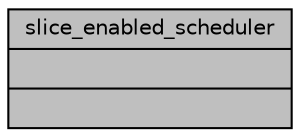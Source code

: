 digraph "slice_enabled_scheduler"
{
 // LATEX_PDF_SIZE
  edge [fontname="Helvetica",fontsize="10",labelfontname="Helvetica",labelfontsize="10"];
  node [fontname="Helvetica",fontsize="10",shape=record];
  Node1 [label="{slice_enabled_scheduler\n||}",height=0.2,width=0.4,color="black", fillcolor="grey75", style="filled", fontcolor="black",tooltip=" "];
}
